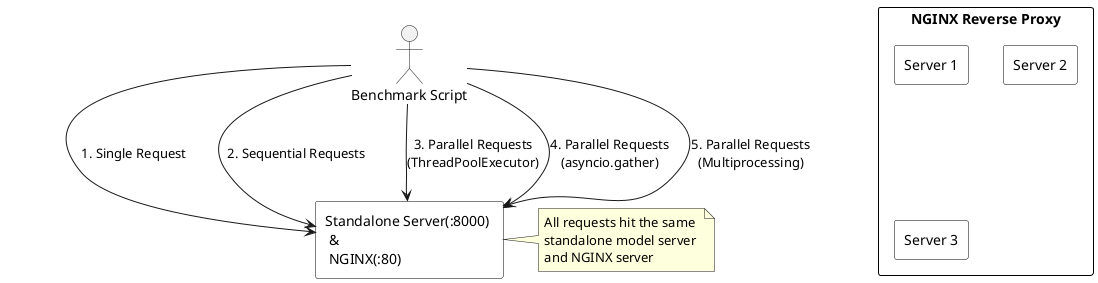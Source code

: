 @startuml Benchmarking Hugging Face Model Deployment
skinparam rectangle {
  BackgroundColor White
  BorderColor Black
}

actor "Benchmark Script" as Benchmark

rectangle "Standalone Server(:8000) \n & \n NGINX(:80) " as Standalone

rectangle "NGINX Reverse Proxy" as NGINX {
  rectangle "Server 1" as S1
  rectangle "Server 2" as S2
  rectangle "Server 3" as S3
}

' Benchmarking flows
Benchmark --> Standalone : 1. Single Request
Benchmark --> Standalone : 2. Sequential Requests
Benchmark --> Standalone : 3. Parallel Requests\n(ThreadPoolExecutor)
Benchmark --> Standalone : 4. Parallel Requests\n(asyncio.gather)
Benchmark --> Standalone : 5. Parallel Requests\n(Multiprocessing)

note right of Standalone
All requests hit the same
standalone model server 
and NGINX server
end note
@enduml
